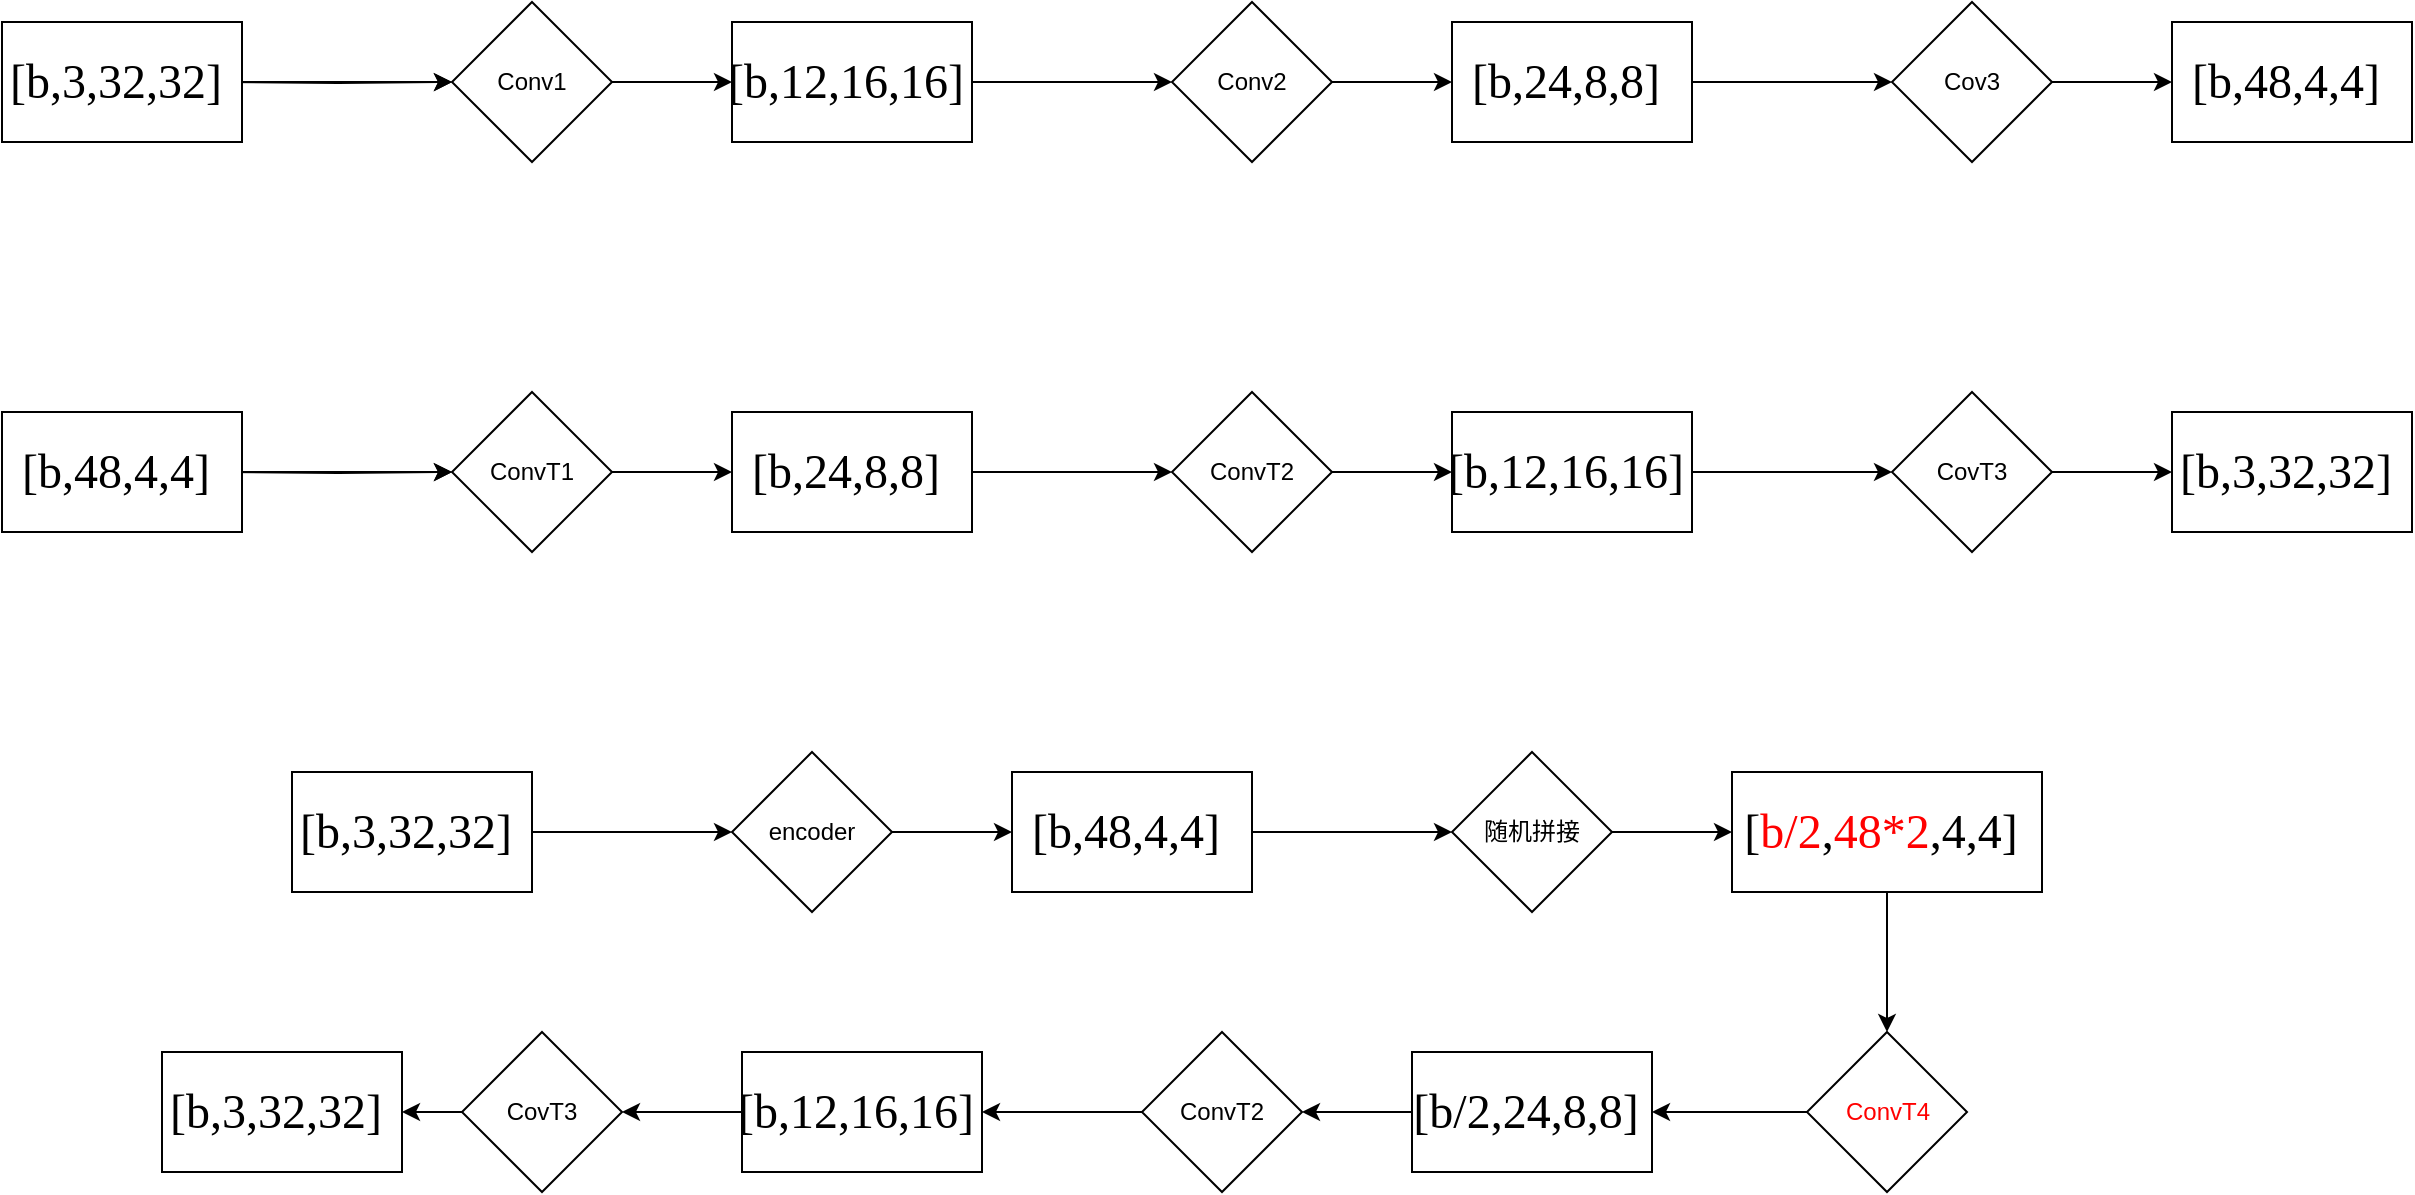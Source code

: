 <mxfile version="20.1.1" type="github"><diagram id="C8ui0F2leRiqSQvYkC-i" name="Page-1"><mxGraphModel dx="2062" dy="1065" grid="1" gridSize="10" guides="1" tooltips="1" connect="1" arrows="1" fold="1" page="1" pageScale="1" pageWidth="827" pageHeight="1169" math="0" shadow="0"><root><mxCell id="0"/><mxCell id="1" parent="0"/><mxCell id="FR2SdMS8fmxLZu_DpjrV-16" value="" style="edgeStyle=orthogonalEdgeStyle;rounded=0;orthogonalLoop=1;jettySize=auto;html=1;" edge="1" parent="1" target="FR2SdMS8fmxLZu_DpjrV-18"><mxGeometry relative="1" as="geometry"><mxPoint x="160" y="570" as="sourcePoint"/></mxGeometry></mxCell><mxCell id="FR2SdMS8fmxLZu_DpjrV-17" value="" style="edgeStyle=orthogonalEdgeStyle;rounded=0;orthogonalLoop=1;jettySize=auto;html=1;" edge="1" parent="1" source="FR2SdMS8fmxLZu_DpjrV-18" target="FR2SdMS8fmxLZu_DpjrV-20"><mxGeometry relative="1" as="geometry"/></mxCell><mxCell id="FR2SdMS8fmxLZu_DpjrV-18" value="ConvT1" style="rhombus;whiteSpace=wrap;html=1;" vertex="1" parent="1"><mxGeometry x="275" y="530" width="80" height="80" as="geometry"/></mxCell><mxCell id="FR2SdMS8fmxLZu_DpjrV-19" value="" style="edgeStyle=orthogonalEdgeStyle;rounded=0;orthogonalLoop=1;jettySize=auto;html=1;" edge="1" parent="1" source="FR2SdMS8fmxLZu_DpjrV-20" target="FR2SdMS8fmxLZu_DpjrV-24"><mxGeometry relative="1" as="geometry"/></mxCell><mxCell id="FR2SdMS8fmxLZu_DpjrV-20" value="&lt;span style=&quot;font-size: 18pt; font-family: Calibri;&quot;&gt;[b,24,8,8]&amp;nbsp;&lt;/span&gt;" style="whiteSpace=wrap;html=1;" vertex="1" parent="1"><mxGeometry x="415" y="540" width="120" height="60" as="geometry"/></mxCell><mxCell id="FR2SdMS8fmxLZu_DpjrV-21" value="" style="edgeStyle=orthogonalEdgeStyle;rounded=0;orthogonalLoop=1;jettySize=auto;html=1;" edge="1" parent="1" source="FR2SdMS8fmxLZu_DpjrV-22" target="FR2SdMS8fmxLZu_DpjrV-18"><mxGeometry relative="1" as="geometry"/></mxCell><mxCell id="FR2SdMS8fmxLZu_DpjrV-22" value="&lt;span style=&quot;font-size: 18pt; font-family: Calibri;&quot;&gt;[b,48,4,4]&amp;nbsp;&lt;/span&gt;" style="whiteSpace=wrap;html=1;" vertex="1" parent="1"><mxGeometry x="50" y="540" width="120" height="60" as="geometry"/></mxCell><mxCell id="FR2SdMS8fmxLZu_DpjrV-23" value="" style="edgeStyle=orthogonalEdgeStyle;rounded=0;orthogonalLoop=1;jettySize=auto;html=1;" edge="1" parent="1" source="FR2SdMS8fmxLZu_DpjrV-24" target="FR2SdMS8fmxLZu_DpjrV-26"><mxGeometry relative="1" as="geometry"/></mxCell><mxCell id="FR2SdMS8fmxLZu_DpjrV-24" value="ConvT2" style="rhombus;whiteSpace=wrap;html=1;" vertex="1" parent="1"><mxGeometry x="635" y="530" width="80" height="80" as="geometry"/></mxCell><mxCell id="FR2SdMS8fmxLZu_DpjrV-25" value="" style="edgeStyle=orthogonalEdgeStyle;rounded=0;orthogonalLoop=1;jettySize=auto;html=1;" edge="1" parent="1" source="FR2SdMS8fmxLZu_DpjrV-26" target="FR2SdMS8fmxLZu_DpjrV-28"><mxGeometry relative="1" as="geometry"/></mxCell><mxCell id="FR2SdMS8fmxLZu_DpjrV-26" value="&lt;span style=&quot;font-family: Calibri; font-size: 24px;&quot;&gt;[b,12,16,16]&amp;nbsp;&lt;/span&gt;" style="whiteSpace=wrap;html=1;" vertex="1" parent="1"><mxGeometry x="775" y="540" width="120" height="60" as="geometry"/></mxCell><mxCell id="FR2SdMS8fmxLZu_DpjrV-27" value="" style="edgeStyle=orthogonalEdgeStyle;rounded=0;orthogonalLoop=1;jettySize=auto;html=1;" edge="1" parent="1" source="FR2SdMS8fmxLZu_DpjrV-28" target="FR2SdMS8fmxLZu_DpjrV-29"><mxGeometry relative="1" as="geometry"/></mxCell><mxCell id="FR2SdMS8fmxLZu_DpjrV-28" value="CovT3" style="rhombus;whiteSpace=wrap;html=1;" vertex="1" parent="1"><mxGeometry x="995" y="530" width="80" height="80" as="geometry"/></mxCell><mxCell id="FR2SdMS8fmxLZu_DpjrV-29" value="&lt;span style=&quot;font-family: Calibri; font-size: 24px;&quot;&gt;[b,3,32,32]&amp;nbsp;&lt;/span&gt;" style="whiteSpace=wrap;html=1;" vertex="1" parent="1"><mxGeometry x="1135" y="540" width="120" height="60" as="geometry"/></mxCell><mxCell id="FR2SdMS8fmxLZu_DpjrV-3" value="" style="edgeStyle=orthogonalEdgeStyle;rounded=0;orthogonalLoop=1;jettySize=auto;html=1;" edge="1" parent="1" target="FR2SdMS8fmxLZu_DpjrV-2"><mxGeometry relative="1" as="geometry"><mxPoint x="160" y="375" as="sourcePoint"/></mxGeometry></mxCell><mxCell id="FR2SdMS8fmxLZu_DpjrV-5" value="" style="edgeStyle=orthogonalEdgeStyle;rounded=0;orthogonalLoop=1;jettySize=auto;html=1;" edge="1" parent="1" source="FR2SdMS8fmxLZu_DpjrV-2" target="FR2SdMS8fmxLZu_DpjrV-4"><mxGeometry relative="1" as="geometry"/></mxCell><mxCell id="FR2SdMS8fmxLZu_DpjrV-2" value="Conv1" style="rhombus;whiteSpace=wrap;html=1;" vertex="1" parent="1"><mxGeometry x="275" y="335" width="80" height="80" as="geometry"/></mxCell><mxCell id="FR2SdMS8fmxLZu_DpjrV-9" value="" style="edgeStyle=orthogonalEdgeStyle;rounded=0;orthogonalLoop=1;jettySize=auto;html=1;" edge="1" parent="1" source="FR2SdMS8fmxLZu_DpjrV-4" target="FR2SdMS8fmxLZu_DpjrV-8"><mxGeometry relative="1" as="geometry"/></mxCell><mxCell id="FR2SdMS8fmxLZu_DpjrV-4" value="&lt;span style=&quot;font-size: 18pt; font-family: Calibri;&quot;&gt;[b,12,16,16]&amp;nbsp;&lt;/span&gt;" style="whiteSpace=wrap;html=1;" vertex="1" parent="1"><mxGeometry x="415" y="345" width="120" height="60" as="geometry"/></mxCell><mxCell id="FR2SdMS8fmxLZu_DpjrV-7" value="" style="edgeStyle=orthogonalEdgeStyle;rounded=0;orthogonalLoop=1;jettySize=auto;html=1;" edge="1" parent="1" source="FR2SdMS8fmxLZu_DpjrV-6" target="FR2SdMS8fmxLZu_DpjrV-2"><mxGeometry relative="1" as="geometry"/></mxCell><mxCell id="FR2SdMS8fmxLZu_DpjrV-6" value="&lt;span style=&quot;font-size: 18pt; font-family: Calibri;&quot;&gt;[b,3,32,32]&amp;nbsp;&lt;/span&gt;" style="whiteSpace=wrap;html=1;" vertex="1" parent="1"><mxGeometry x="50" y="345" width="120" height="60" as="geometry"/></mxCell><mxCell id="FR2SdMS8fmxLZu_DpjrV-11" value="" style="edgeStyle=orthogonalEdgeStyle;rounded=0;orthogonalLoop=1;jettySize=auto;html=1;" edge="1" parent="1" source="FR2SdMS8fmxLZu_DpjrV-8" target="FR2SdMS8fmxLZu_DpjrV-10"><mxGeometry relative="1" as="geometry"/></mxCell><mxCell id="FR2SdMS8fmxLZu_DpjrV-8" value="Conv2" style="rhombus;whiteSpace=wrap;html=1;" vertex="1" parent="1"><mxGeometry x="635" y="335" width="80" height="80" as="geometry"/></mxCell><mxCell id="FR2SdMS8fmxLZu_DpjrV-13" value="" style="edgeStyle=orthogonalEdgeStyle;rounded=0;orthogonalLoop=1;jettySize=auto;html=1;" edge="1" parent="1" source="FR2SdMS8fmxLZu_DpjrV-10" target="FR2SdMS8fmxLZu_DpjrV-12"><mxGeometry relative="1" as="geometry"/></mxCell><mxCell id="FR2SdMS8fmxLZu_DpjrV-10" value="&lt;span style=&quot;font-family: Calibri; font-size: 24px;&quot;&gt;[b,24,8,8]&amp;nbsp;&lt;/span&gt;" style="whiteSpace=wrap;html=1;" vertex="1" parent="1"><mxGeometry x="775" y="345" width="120" height="60" as="geometry"/></mxCell><mxCell id="FR2SdMS8fmxLZu_DpjrV-15" value="" style="edgeStyle=orthogonalEdgeStyle;rounded=0;orthogonalLoop=1;jettySize=auto;html=1;" edge="1" parent="1" source="FR2SdMS8fmxLZu_DpjrV-12" target="FR2SdMS8fmxLZu_DpjrV-14"><mxGeometry relative="1" as="geometry"/></mxCell><mxCell id="FR2SdMS8fmxLZu_DpjrV-12" value="Cov3" style="rhombus;whiteSpace=wrap;html=1;" vertex="1" parent="1"><mxGeometry x="995" y="335" width="80" height="80" as="geometry"/></mxCell><mxCell id="FR2SdMS8fmxLZu_DpjrV-14" value="&lt;span style=&quot;font-family: Calibri; font-size: 24px;&quot;&gt;[b,48,4,4]&amp;nbsp;&lt;/span&gt;" style="whiteSpace=wrap;html=1;" vertex="1" parent="1"><mxGeometry x="1135" y="345" width="120" height="60" as="geometry"/></mxCell><mxCell id="FR2SdMS8fmxLZu_DpjrV-33" value="" style="edgeStyle=orthogonalEdgeStyle;rounded=0;orthogonalLoop=1;jettySize=auto;html=1;" edge="1" parent="1" source="FR2SdMS8fmxLZu_DpjrV-31" target="FR2SdMS8fmxLZu_DpjrV-32"><mxGeometry relative="1" as="geometry"/></mxCell><mxCell id="FR2SdMS8fmxLZu_DpjrV-31" value="&lt;span style=&quot;font-size: 18pt; font-family: Calibri;&quot;&gt;[b,3,32,32]&amp;nbsp;&lt;/span&gt;" style="whiteSpace=wrap;html=1;" vertex="1" parent="1"><mxGeometry x="195" y="720" width="120" height="60" as="geometry"/></mxCell><mxCell id="FR2SdMS8fmxLZu_DpjrV-35" value="" style="edgeStyle=orthogonalEdgeStyle;rounded=0;orthogonalLoop=1;jettySize=auto;html=1;" edge="1" parent="1" source="FR2SdMS8fmxLZu_DpjrV-32" target="FR2SdMS8fmxLZu_DpjrV-34"><mxGeometry relative="1" as="geometry"/></mxCell><mxCell id="FR2SdMS8fmxLZu_DpjrV-32" value="encoder" style="rhombus;whiteSpace=wrap;html=1;" vertex="1" parent="1"><mxGeometry x="415" y="710" width="80" height="80" as="geometry"/></mxCell><mxCell id="FR2SdMS8fmxLZu_DpjrV-49" value="" style="edgeStyle=orthogonalEdgeStyle;rounded=0;orthogonalLoop=1;jettySize=auto;html=1;" edge="1" parent="1" source="FR2SdMS8fmxLZu_DpjrV-34" target="FR2SdMS8fmxLZu_DpjrV-48"><mxGeometry relative="1" as="geometry"/></mxCell><mxCell id="FR2SdMS8fmxLZu_DpjrV-34" value="&lt;span style=&quot;font-family: Calibri; font-size: 24px;&quot;&gt;[b,48,4,4]&amp;nbsp;&lt;/span&gt;" style="whiteSpace=wrap;html=1;" vertex="1" parent="1"><mxGeometry x="555" y="720" width="120" height="60" as="geometry"/></mxCell><mxCell id="FR2SdMS8fmxLZu_DpjrV-36" value="" style="edgeStyle=orthogonalEdgeStyle;rounded=0;orthogonalLoop=1;jettySize=auto;html=1;" edge="1" parent="1" source="FR2SdMS8fmxLZu_DpjrV-37" target="FR2SdMS8fmxLZu_DpjrV-39"><mxGeometry relative="1" as="geometry"/></mxCell><mxCell id="FR2SdMS8fmxLZu_DpjrV-37" value="&lt;font color=&quot;#ff0000&quot;&gt;ConvT4&lt;/font&gt;" style="rhombus;whiteSpace=wrap;html=1;" vertex="1" parent="1"><mxGeometry x="952.5" y="850" width="80" height="80" as="geometry"/></mxCell><mxCell id="FR2SdMS8fmxLZu_DpjrV-54" value="" style="edgeStyle=orthogonalEdgeStyle;rounded=0;orthogonalLoop=1;jettySize=auto;html=1;fontColor=#FF0000;" edge="1" parent="1" source="FR2SdMS8fmxLZu_DpjrV-39" target="FR2SdMS8fmxLZu_DpjrV-41"><mxGeometry relative="1" as="geometry"/></mxCell><mxCell id="FR2SdMS8fmxLZu_DpjrV-39" value="&lt;span style=&quot;font-size: 18pt; font-family: Calibri;&quot;&gt;[b/2,24,8,8]&amp;nbsp;&lt;/span&gt;" style="whiteSpace=wrap;html=1;" vertex="1" parent="1"><mxGeometry x="755" y="860" width="120" height="60" as="geometry"/></mxCell><mxCell id="FR2SdMS8fmxLZu_DpjrV-55" value="" style="edgeStyle=orthogonalEdgeStyle;rounded=0;orthogonalLoop=1;jettySize=auto;html=1;fontColor=#FF0000;" edge="1" parent="1" source="FR2SdMS8fmxLZu_DpjrV-41" target="FR2SdMS8fmxLZu_DpjrV-43"><mxGeometry relative="1" as="geometry"/></mxCell><mxCell id="FR2SdMS8fmxLZu_DpjrV-41" value="ConvT2" style="rhombus;whiteSpace=wrap;html=1;" vertex="1" parent="1"><mxGeometry x="620" y="850" width="80" height="80" as="geometry"/></mxCell><mxCell id="FR2SdMS8fmxLZu_DpjrV-56" value="" style="edgeStyle=orthogonalEdgeStyle;rounded=0;orthogonalLoop=1;jettySize=auto;html=1;fontColor=#FF0000;" edge="1" parent="1" source="FR2SdMS8fmxLZu_DpjrV-43" target="FR2SdMS8fmxLZu_DpjrV-45"><mxGeometry relative="1" as="geometry"/></mxCell><mxCell id="FR2SdMS8fmxLZu_DpjrV-43" value="&lt;span style=&quot;font-family: Calibri; font-size: 24px;&quot;&gt;[b,12,16,16]&amp;nbsp;&lt;/span&gt;" style="whiteSpace=wrap;html=1;" vertex="1" parent="1"><mxGeometry x="420" y="860" width="120" height="60" as="geometry"/></mxCell><mxCell id="FR2SdMS8fmxLZu_DpjrV-57" value="" style="edgeStyle=orthogonalEdgeStyle;rounded=0;orthogonalLoop=1;jettySize=auto;html=1;fontColor=#FF0000;" edge="1" parent="1" source="FR2SdMS8fmxLZu_DpjrV-45" target="FR2SdMS8fmxLZu_DpjrV-46"><mxGeometry relative="1" as="geometry"/></mxCell><mxCell id="FR2SdMS8fmxLZu_DpjrV-45" value="CovT3" style="rhombus;whiteSpace=wrap;html=1;" vertex="1" parent="1"><mxGeometry x="280" y="850" width="80" height="80" as="geometry"/></mxCell><mxCell id="FR2SdMS8fmxLZu_DpjrV-46" value="&lt;span style=&quot;font-family: Calibri; font-size: 24px;&quot;&gt;[b,3,32,32]&amp;nbsp;&lt;/span&gt;" style="whiteSpace=wrap;html=1;" vertex="1" parent="1"><mxGeometry x="130" y="860" width="120" height="60" as="geometry"/></mxCell><mxCell id="FR2SdMS8fmxLZu_DpjrV-51" value="" style="edgeStyle=orthogonalEdgeStyle;rounded=0;orthogonalLoop=1;jettySize=auto;html=1;" edge="1" parent="1" source="FR2SdMS8fmxLZu_DpjrV-48" target="FR2SdMS8fmxLZu_DpjrV-50"><mxGeometry relative="1" as="geometry"/></mxCell><mxCell id="FR2SdMS8fmxLZu_DpjrV-48" value="随机拼接" style="rhombus;whiteSpace=wrap;html=1;" vertex="1" parent="1"><mxGeometry x="775" y="710" width="80" height="80" as="geometry"/></mxCell><mxCell id="FR2SdMS8fmxLZu_DpjrV-53" value="" style="edgeStyle=orthogonalEdgeStyle;rounded=0;orthogonalLoop=1;jettySize=auto;html=1;" edge="1" parent="1" source="FR2SdMS8fmxLZu_DpjrV-50" target="FR2SdMS8fmxLZu_DpjrV-37"><mxGeometry relative="1" as="geometry"/></mxCell><mxCell id="FR2SdMS8fmxLZu_DpjrV-50" value="&lt;span style=&quot;font-family: Calibri; font-size: 24px;&quot;&gt;[&lt;font color=&quot;#ff0000&quot;&gt;b/2&lt;/font&gt;,&lt;font color=&quot;#ff0000&quot;&gt;48*2&lt;/font&gt;,4,4]&amp;nbsp;&lt;/span&gt;" style="whiteSpace=wrap;html=1;" vertex="1" parent="1"><mxGeometry x="915" y="720" width="155" height="60" as="geometry"/></mxCell></root></mxGraphModel></diagram></mxfile>